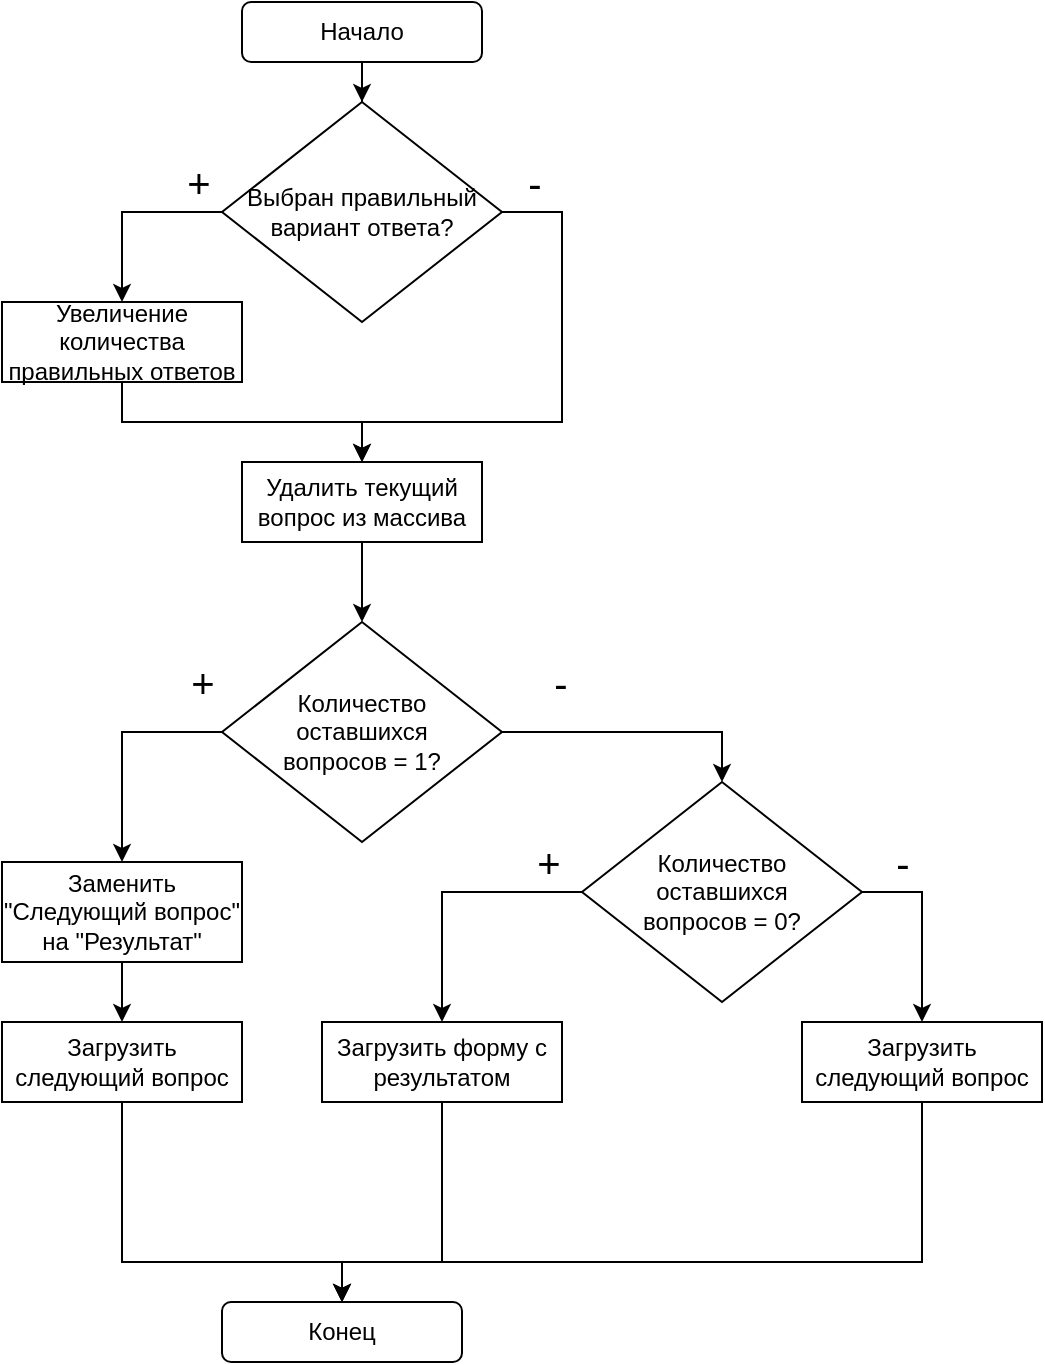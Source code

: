 <mxfile version="12.9.6" type="device"><diagram name="Page-1" id="b5b7bab2-c9e2-2cf4-8b2a-24fd1a2a6d21"><mxGraphModel dx="1038" dy="552" grid="1" gridSize="10" guides="1" tooltips="1" connect="1" arrows="1" fold="1" page="1" pageScale="1" pageWidth="827" pageHeight="1169" background="#ffffff" math="0" shadow="0"><root><mxCell id="0"/><mxCell id="1" parent="0"/><mxCell id="b7RJh0Z-o-Su435gZNay-47" value="" style="edgeStyle=orthogonalEdgeStyle;rounded=0;orthogonalLoop=1;jettySize=auto;html=1;fontSize=20;" edge="1" parent="1" source="b7RJh0Z-o-Su435gZNay-15" target="b7RJh0Z-o-Su435gZNay-38"><mxGeometry relative="1" as="geometry"/></mxCell><mxCell id="b7RJh0Z-o-Su435gZNay-15" value="Начало" style="rounded=1;whiteSpace=wrap;html=1;" vertex="1" parent="1"><mxGeometry x="280" y="10" width="120" height="30" as="geometry"/></mxCell><mxCell id="b7RJh0Z-o-Su435gZNay-16" value="Конец" style="rounded=1;whiteSpace=wrap;html=1;" vertex="1" parent="1"><mxGeometry x="270" y="660" width="120" height="30" as="geometry"/></mxCell><mxCell id="b7RJh0Z-o-Su435gZNay-32" style="edgeStyle=orthogonalEdgeStyle;rounded=0;orthogonalLoop=1;jettySize=auto;html=1;exitX=0.5;exitY=1;exitDx=0;exitDy=0;entryX=0;entryY=0.5;entryDx=0;entryDy=0;" edge="1" parent="1" source="b7RJh0Z-o-Su435gZNay-30"><mxGeometry relative="1" as="geometry"><mxPoint x="280" y="215" as="targetPoint"/></mxGeometry></mxCell><mxCell id="b7RJh0Z-o-Su435gZNay-44" value="" style="edgeStyle=orthogonalEdgeStyle;rounded=0;orthogonalLoop=1;jettySize=auto;html=1;fontSize=20;" edge="1" parent="1" source="b7RJh0Z-o-Su435gZNay-37" target="b7RJh0Z-o-Su435gZNay-43"><mxGeometry relative="1" as="geometry"><Array as="points"><mxPoint x="220" y="220"/><mxPoint x="340" y="220"/></Array></mxGeometry></mxCell><mxCell id="b7RJh0Z-o-Su435gZNay-37" value="Увеличение количества правильных ответов" style="rounded=0;whiteSpace=wrap;html=1;" vertex="1" parent="1"><mxGeometry x="160" y="160" width="120" height="40" as="geometry"/></mxCell><mxCell id="b7RJh0Z-o-Su435gZNay-49" value="" style="edgeStyle=orthogonalEdgeStyle;rounded=0;orthogonalLoop=1;jettySize=auto;html=1;fontSize=20;" edge="1" parent="1" source="b7RJh0Z-o-Su435gZNay-43" target="b7RJh0Z-o-Su435gZNay-48"><mxGeometry relative="1" as="geometry"/></mxCell><mxCell id="b7RJh0Z-o-Su435gZNay-43" value="Удалить текущий вопрос из массива" style="rounded=0;whiteSpace=wrap;html=1;" vertex="1" parent="1"><mxGeometry x="280" y="240" width="120" height="40" as="geometry"/></mxCell><mxCell id="b7RJh0Z-o-Su435gZNay-41" style="edgeStyle=orthogonalEdgeStyle;rounded=0;orthogonalLoop=1;jettySize=auto;html=1;exitX=0;exitY=0.5;exitDx=0;exitDy=0;entryX=0.5;entryY=0;entryDx=0;entryDy=0;" edge="1" parent="1" source="b7RJh0Z-o-Su435gZNay-38" target="b7RJh0Z-o-Su435gZNay-37"><mxGeometry relative="1" as="geometry"/></mxCell><mxCell id="b7RJh0Z-o-Su435gZNay-42" value="+" style="text;html=1;align=center;verticalAlign=middle;resizable=0;points=[];labelBackgroundColor=#ffffff;fontSize=20;" vertex="1" connectable="0" parent="b7RJh0Z-o-Su435gZNay-41"><mxGeometry x="-0.434" y="-1" relative="1" as="geometry"><mxPoint x="15" y="-14" as="offset"/></mxGeometry></mxCell><mxCell id="b7RJh0Z-o-Su435gZNay-45" style="edgeStyle=orthogonalEdgeStyle;rounded=0;orthogonalLoop=1;jettySize=auto;html=1;exitX=1;exitY=0.5;exitDx=0;exitDy=0;fontSize=20;" edge="1" parent="1" source="b7RJh0Z-o-Su435gZNay-38" target="b7RJh0Z-o-Su435gZNay-43"><mxGeometry relative="1" as="geometry"><Array as="points"><mxPoint x="440" y="115"/><mxPoint x="440" y="220"/><mxPoint x="340" y="220"/></Array></mxGeometry></mxCell><mxCell id="b7RJh0Z-o-Su435gZNay-46" value="-" style="text;html=1;align=center;verticalAlign=middle;resizable=0;points=[];labelBackgroundColor=#ffffff;fontSize=20;" vertex="1" connectable="0" parent="b7RJh0Z-o-Su435gZNay-45"><mxGeometry x="-0.806" y="-2" relative="1" as="geometry"><mxPoint x="-9" y="-17" as="offset"/></mxGeometry></mxCell><mxCell id="b7RJh0Z-o-Su435gZNay-38" value="Выбран правильный вариант ответа?" style="rhombus;whiteSpace=wrap;html=1;" vertex="1" parent="1"><mxGeometry x="270" y="60" width="140" height="110" as="geometry"/></mxCell><mxCell id="b7RJh0Z-o-Su435gZNay-51" style="edgeStyle=orthogonalEdgeStyle;rounded=0;orthogonalLoop=1;jettySize=auto;html=1;exitX=0;exitY=0.5;exitDx=0;exitDy=0;entryX=0.5;entryY=0;entryDx=0;entryDy=0;fontSize=12;" edge="1" parent="1" source="b7RJh0Z-o-Su435gZNay-48" target="b7RJh0Z-o-Su435gZNay-50"><mxGeometry relative="1" as="geometry"/></mxCell><mxCell id="b7RJh0Z-o-Su435gZNay-54" value="+" style="text;html=1;align=center;verticalAlign=middle;resizable=0;points=[];labelBackgroundColor=#ffffff;fontSize=20;" vertex="1" connectable="0" parent="b7RJh0Z-o-Su435gZNay-51"><mxGeometry x="-0.402" y="1" relative="1" as="geometry"><mxPoint x="24" y="-26" as="offset"/></mxGeometry></mxCell><mxCell id="b7RJh0Z-o-Su435gZNay-58" value="" style="edgeStyle=orthogonalEdgeStyle;rounded=0;orthogonalLoop=1;jettySize=auto;html=1;fontSize=20;" edge="1" parent="1" source="b7RJh0Z-o-Su435gZNay-48" target="b7RJh0Z-o-Su435gZNay-57"><mxGeometry relative="1" as="geometry"><Array as="points"><mxPoint x="520" y="375"/></Array></mxGeometry></mxCell><mxCell id="b7RJh0Z-o-Su435gZNay-59" value="-" style="text;html=1;align=center;verticalAlign=middle;resizable=0;points=[];labelBackgroundColor=#ffffff;fontSize=20;" vertex="1" connectable="0" parent="b7RJh0Z-o-Su435gZNay-58"><mxGeometry x="-0.566" y="-1" relative="1" as="geometry"><mxPoint x="-1" y="-26" as="offset"/></mxGeometry></mxCell><mxCell id="b7RJh0Z-o-Su435gZNay-48" value="&lt;font style=&quot;font-size: 12px&quot;&gt;Количество &lt;br&gt;оставшихся &lt;br&gt;вопросов = 1?&lt;/font&gt;" style="rhombus;whiteSpace=wrap;html=1;fontSize=12;" vertex="1" parent="1"><mxGeometry x="270" y="320" width="140" height="110" as="geometry"/></mxCell><mxCell id="b7RJh0Z-o-Su435gZNay-61" style="edgeStyle=orthogonalEdgeStyle;rounded=0;orthogonalLoop=1;jettySize=auto;html=1;entryX=0.5;entryY=0;entryDx=0;entryDy=0;fontSize=20;" edge="1" parent="1" source="b7RJh0Z-o-Su435gZNay-57" target="b7RJh0Z-o-Su435gZNay-60"><mxGeometry relative="1" as="geometry"/></mxCell><mxCell id="b7RJh0Z-o-Su435gZNay-62" value="+" style="text;html=1;align=center;verticalAlign=middle;resizable=0;points=[];labelBackgroundColor=#ffffff;fontSize=20;" vertex="1" connectable="0" parent="b7RJh0Z-o-Su435gZNay-61"><mxGeometry x="-0.75" y="-1" relative="1" as="geometry"><mxPoint y="-14" as="offset"/></mxGeometry></mxCell><mxCell id="b7RJh0Z-o-Su435gZNay-65" style="edgeStyle=orthogonalEdgeStyle;rounded=0;orthogonalLoop=1;jettySize=auto;html=1;exitX=1;exitY=0.5;exitDx=0;exitDy=0;entryX=0.5;entryY=0;entryDx=0;entryDy=0;fontSize=12;" edge="1" parent="1" source="b7RJh0Z-o-Su435gZNay-57" target="b7RJh0Z-o-Su435gZNay-64"><mxGeometry relative="1" as="geometry"/></mxCell><mxCell id="b7RJh0Z-o-Su435gZNay-66" value="-" style="text;html=1;align=center;verticalAlign=middle;resizable=0;points=[];labelBackgroundColor=#ffffff;fontSize=20;" vertex="1" connectable="0" parent="b7RJh0Z-o-Su435gZNay-65"><mxGeometry x="-0.461" y="2" relative="1" as="geometry"><mxPoint x="-6" y="-13" as="offset"/></mxGeometry></mxCell><mxCell id="b7RJh0Z-o-Su435gZNay-57" value="&lt;font style=&quot;font-size: 12px&quot;&gt;Количество &lt;br&gt;оставшихся &lt;br&gt;вопросов = 0?&lt;/font&gt;" style="rhombus;whiteSpace=wrap;html=1;fontSize=12;" vertex="1" parent="1"><mxGeometry x="450" y="400" width="140" height="110" as="geometry"/></mxCell><mxCell id="b7RJh0Z-o-Su435gZNay-53" value="" style="edgeStyle=orthogonalEdgeStyle;rounded=0;orthogonalLoop=1;jettySize=auto;html=1;fontSize=12;" edge="1" parent="1" source="b7RJh0Z-o-Su435gZNay-50" target="b7RJh0Z-o-Su435gZNay-52"><mxGeometry relative="1" as="geometry"/></mxCell><mxCell id="b7RJh0Z-o-Su435gZNay-50" value="Заменить &quot;Следующий вопрос&quot; на &quot;Результат&quot;" style="rounded=0;whiteSpace=wrap;html=1;fontSize=12;" vertex="1" parent="1"><mxGeometry x="160" y="440" width="120" height="50" as="geometry"/></mxCell><mxCell id="b7RJh0Z-o-Su435gZNay-55" style="edgeStyle=orthogonalEdgeStyle;rounded=0;orthogonalLoop=1;jettySize=auto;html=1;exitX=0.5;exitY=1;exitDx=0;exitDy=0;entryX=0.5;entryY=0;entryDx=0;entryDy=0;fontSize=20;" edge="1" parent="1" source="b7RJh0Z-o-Su435gZNay-52" target="b7RJh0Z-o-Su435gZNay-16"><mxGeometry relative="1" as="geometry"><Array as="points"><mxPoint x="220" y="640"/><mxPoint x="330" y="640"/></Array></mxGeometry></mxCell><mxCell id="b7RJh0Z-o-Su435gZNay-52" value="Загрузить следующий вопрос" style="rounded=0;whiteSpace=wrap;html=1;fontSize=12;" vertex="1" parent="1"><mxGeometry x="160" y="520" width="120" height="40" as="geometry"/></mxCell><mxCell id="b7RJh0Z-o-Su435gZNay-63" style="edgeStyle=orthogonalEdgeStyle;rounded=0;orthogonalLoop=1;jettySize=auto;html=1;exitX=0.5;exitY=1;exitDx=0;exitDy=0;entryX=0.5;entryY=0;entryDx=0;entryDy=0;fontSize=12;" edge="1" parent="1" source="b7RJh0Z-o-Su435gZNay-60" target="b7RJh0Z-o-Su435gZNay-16"><mxGeometry relative="1" as="geometry"><Array as="points"><mxPoint x="380" y="640"/><mxPoint x="330" y="640"/></Array></mxGeometry></mxCell><mxCell id="b7RJh0Z-o-Su435gZNay-60" value="Загрузить форму с результатом" style="rounded=0;whiteSpace=wrap;html=1;fontSize=12;" vertex="1" parent="1"><mxGeometry x="320" y="520" width="120" height="40" as="geometry"/></mxCell><mxCell id="b7RJh0Z-o-Su435gZNay-67" style="edgeStyle=orthogonalEdgeStyle;rounded=0;orthogonalLoop=1;jettySize=auto;html=1;exitX=0.5;exitY=1;exitDx=0;exitDy=0;entryX=0.5;entryY=0;entryDx=0;entryDy=0;fontSize=20;" edge="1" parent="1" source="b7RJh0Z-o-Su435gZNay-64" target="b7RJh0Z-o-Su435gZNay-16"><mxGeometry relative="1" as="geometry"><Array as="points"><mxPoint x="620" y="640"/><mxPoint x="330" y="640"/></Array></mxGeometry></mxCell><mxCell id="b7RJh0Z-o-Su435gZNay-64" value="Загрузить следующий вопрос" style="rounded=0;whiteSpace=wrap;html=1;fontSize=12;" vertex="1" parent="1"><mxGeometry x="560" y="520" width="120" height="40" as="geometry"/></mxCell></root></mxGraphModel></diagram></mxfile>
